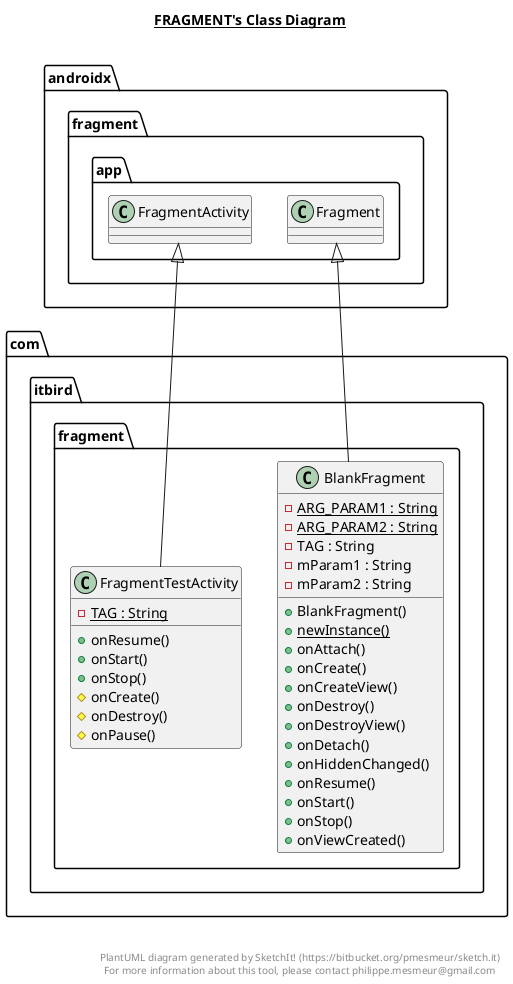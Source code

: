 @startuml

title __FRAGMENT's Class Diagram__\n

  namespace com.itbird {
    namespace fragment {
      class com.itbird.fragment.BlankFragment {
          {static} - ARG_PARAM1 : String
          {static} - ARG_PARAM2 : String
          - TAG : String
          - mParam1 : String
          - mParam2 : String
          + BlankFragment()
          {static} + newInstance()
          + onAttach()
          + onCreate()
          + onCreateView()
          + onDestroy()
          + onDestroyView()
          + onDetach()
          + onHiddenChanged()
          + onResume()
          + onStart()
          + onStop()
          + onViewCreated()
      }
    }
  }
  

  namespace com.itbird {
    namespace fragment {
      class com.itbird.fragment.FragmentTestActivity {
          {static} - TAG : String
          + onResume()
          + onStart()
          + onStop()
          # onCreate()
          # onDestroy()
          # onPause()
      }
    }
  }
  

  com.itbird.fragment.BlankFragment -up-|> androidx.fragment.app.Fragment
  com.itbird.fragment.FragmentTestActivity -up-|> androidx.fragment.app.FragmentActivity


right footer


PlantUML diagram generated by SketchIt! (https://bitbucket.org/pmesmeur/sketch.it)
For more information about this tool, please contact philippe.mesmeur@gmail.com
endfooter

@enduml

